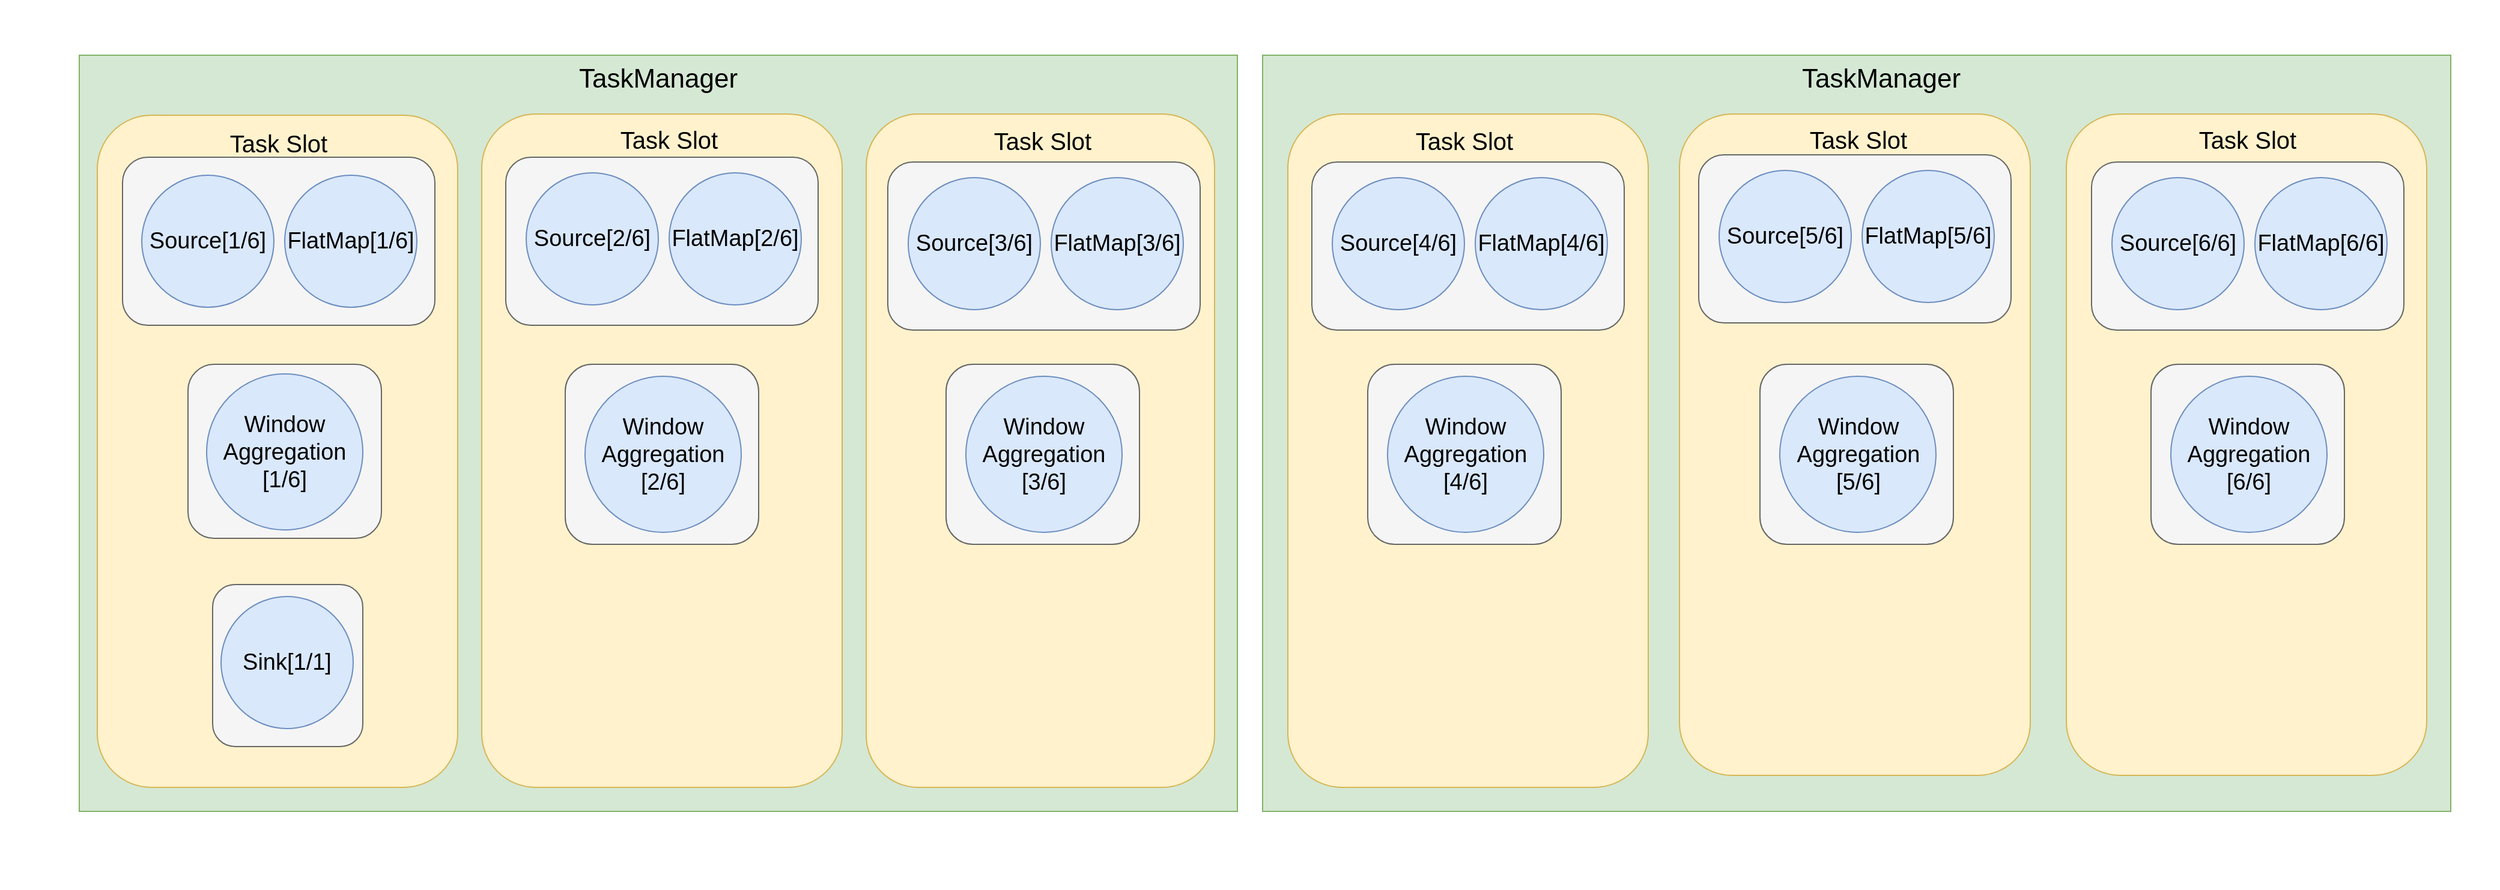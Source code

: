 <mxfile version="13.7.9" type="device"><diagram id="5zJAiliS5CEzdIEDwAXe" name="Page-1"><mxGraphModel dx="1555" dy="508" grid="1" gridSize="10" guides="1" tooltips="1" connect="1" arrows="1" fold="1" page="1" pageScale="1" pageWidth="827" pageHeight="1169" math="0" shadow="0"><root><mxCell id="0"/><mxCell id="1" parent="0"/><mxCell id="gzD2sUUcsNDaMbyyh-M0-24" value="" style="rounded=0;whiteSpace=wrap;html=1;strokeColor=none;fontSize=19;" parent="1" vertex="1"><mxGeometry x="-90" y="34.5" width="2080" height="740" as="geometry"/></mxCell><mxCell id="BoYbMluisrjI8c_uAZqt-21" value="" style="rounded=0;whiteSpace=wrap;html=1;fillColor=#d5e8d4;strokeColor=#82b366;fontSize=19;" parent="1" vertex="1"><mxGeometry x="961" y="80" width="989" height="630" as="geometry"/></mxCell><mxCell id="BoYbMluisrjI8c_uAZqt-18" value="" style="rounded=0;whiteSpace=wrap;html=1;fillColor=#d5e8d4;strokeColor=#82b366;fontSize=19;" parent="1" vertex="1"><mxGeometry x="-24" y="80" width="964" height="630" as="geometry"/></mxCell><mxCell id="BoYbMluisrjI8c_uAZqt-14" value="" style="rounded=1;whiteSpace=wrap;html=1;fillColor=#fff2cc;strokeColor=#d6b656;fontSize=19;" parent="1" vertex="1"><mxGeometry x="1308" y="129" width="292" height="551" as="geometry"/></mxCell><mxCell id="BoYbMluisrjI8c_uAZqt-12" value="" style="rounded=1;whiteSpace=wrap;html=1;fillColor=#fff2cc;strokeColor=#d6b656;fontSize=19;" parent="1" vertex="1"><mxGeometry x="982" y="129" width="300" height="561" as="geometry"/></mxCell><mxCell id="BoYbMluisrjI8c_uAZqt-7" value="" style="rounded=1;whiteSpace=wrap;html=1;fillColor=#fff2cc;strokeColor=#d6b656;fontSize=19;" parent="1" vertex="1"><mxGeometry x="631" y="129" width="290" height="561" as="geometry"/></mxCell><mxCell id="BoYbMluisrjI8c_uAZqt-5" value="" style="rounded=1;whiteSpace=wrap;html=1;fillColor=#fff2cc;strokeColor=#d6b656;fontSize=19;" parent="1" vertex="1"><mxGeometry x="311" y="129" width="300" height="561" as="geometry"/></mxCell><mxCell id="BoYbMluisrjI8c_uAZqt-2" value="" style="rounded=1;whiteSpace=wrap;html=1;fillColor=#fff2cc;strokeColor=#d6b656;fontSize=19;" parent="1" vertex="1"><mxGeometry x="-9" y="130" width="300" height="560" as="geometry"/></mxCell><mxCell id="GjaNo_1eTp9l8XHd6kkI-14" value="" style="rounded=1;whiteSpace=wrap;html=1;fillColor=#f5f5f5;strokeColor=#666666;fontColor=#333333;fontSize=19;" parent="1" vertex="1"><mxGeometry x="87" y="521" width="125" height="135" as="geometry"/></mxCell><mxCell id="GjaNo_1eTp9l8XHd6kkI-4" value="" style="rounded=1;whiteSpace=wrap;html=1;fillColor=#f5f5f5;strokeColor=#666666;fontColor=#333333;fontSize=19;" parent="1" vertex="1"><mxGeometry x="66.5" y="337.5" width="161" height="145" as="geometry"/></mxCell><mxCell id="GjaNo_1eTp9l8XHd6kkI-2" value="" style="rounded=1;whiteSpace=wrap;html=1;fillColor=#f5f5f5;strokeColor=#666666;fontColor=#333333;fontSize=19;" parent="1" vertex="1"><mxGeometry x="1002" y="169" width="260" height="140" as="geometry"/></mxCell><mxCell id="GjaNo_1eTp9l8XHd6kkI-1" value="" style="rounded=1;whiteSpace=wrap;html=1;fillColor=#f5f5f5;strokeColor=#666666;fontColor=#333333;fontSize=19;" parent="1" vertex="1"><mxGeometry x="12" y="165" width="260" height="140" as="geometry"/></mxCell><mxCell id="gzD2sUUcsNDaMbyyh-M0-3" value="&lt;font style=&quot;font-size: 19px;&quot;&gt;FlatMap[1/6]&lt;br style=&quot;font-size: 19px;&quot;&gt;&lt;/font&gt;" style="ellipse;whiteSpace=wrap;html=1;aspect=fixed;fillColor=#dae8fc;strokeColor=#6c8ebf;fontSize=19;" parent="1" vertex="1"><mxGeometry x="147" y="180" width="110" height="110" as="geometry"/></mxCell><mxCell id="gzD2sUUcsNDaMbyyh-M0-4" value="&lt;span style=&quot;font-size: 19px;&quot;&gt;Source[1/6]&lt;/span&gt;" style="ellipse;whiteSpace=wrap;html=1;aspect=fixed;fillColor=#dae8fc;strokeColor=#6c8ebf;fontSize=19;" parent="1" vertex="1"><mxGeometry x="28" y="180" width="110" height="110" as="geometry"/></mxCell><mxCell id="gzD2sUUcsNDaMbyyh-M0-5" value="&lt;span style=&quot;font-size: 19px;&quot;&gt;Window&lt;br style=&quot;font-size: 19px;&quot;&gt;Aggregation&lt;br style=&quot;font-size: 19px;&quot;&gt;[1/6]&lt;br style=&quot;font-size: 19px;&quot;&gt;&lt;/span&gt;" style="ellipse;whiteSpace=wrap;html=1;aspect=fixed;fillColor=#dae8fc;strokeColor=#6c8ebf;fontSize=19;" parent="1" vertex="1"><mxGeometry x="82" y="345.5" width="130" height="130" as="geometry"/></mxCell><mxCell id="gzD2sUUcsNDaMbyyh-M0-6" value="&lt;span style=&quot;font-size: 19px&quot;&gt;Sink[1/1]&lt;/span&gt;" style="ellipse;whiteSpace=wrap;html=1;aspect=fixed;fillColor=#dae8fc;strokeColor=#6c8ebf;fontSize=19;" parent="1" vertex="1"><mxGeometry x="94" y="531" width="110" height="110" as="geometry"/></mxCell><mxCell id="W7i3RdgXJPWMUKtWjuFt-1" value="&lt;span style=&quot;font-size: 19px;&quot;&gt;Source[4/6]&lt;/span&gt;" style="ellipse;whiteSpace=wrap;html=1;aspect=fixed;fillColor=#dae8fc;strokeColor=#6c8ebf;fontSize=19;" parent="1" vertex="1"><mxGeometry x="1019" y="182" width="110" height="110" as="geometry"/></mxCell><mxCell id="W7i3RdgXJPWMUKtWjuFt-7" value="&lt;span style=&quot;font-size: 19px; white-space: normal;&quot;&gt;FlatMap[4/6]&lt;/span&gt;" style="ellipse;whiteSpace=wrap;html=1;aspect=fixed;fillColor=#dae8fc;strokeColor=#6c8ebf;fontSize=19;" parent="1" vertex="1"><mxGeometry x="1138" y="182" width="110" height="110" as="geometry"/></mxCell><mxCell id="GjaNo_1eTp9l8XHd6kkI-5" value="" style="rounded=1;whiteSpace=wrap;html=1;fillColor=#f5f5f5;strokeColor=#666666;fontColor=#333333;fontSize=19;" parent="1" vertex="1"><mxGeometry x="1048.5" y="337.5" width="161" height="150" as="geometry"/></mxCell><mxCell id="W7i3RdgXJPWMUKtWjuFt-15" value="&lt;span style=&quot;font-size: 19px;&quot;&gt;Window&lt;/span&gt;&lt;br style=&quot;font-size: 19px;&quot;&gt;&lt;span style=&quot;font-size: 19px;&quot;&gt;Aggregation&lt;/span&gt;&lt;br style=&quot;font-size: 19px;&quot;&gt;&lt;span style=&quot;font-size: 19px;&quot;&gt;[4/6]&lt;/span&gt;&lt;span style=&quot;font-size: 19px;&quot;&gt;&lt;br style=&quot;font-size: 19px;&quot;&gt;&lt;/span&gt;" style="ellipse;whiteSpace=wrap;html=1;aspect=fixed;fillColor=#dae8fc;strokeColor=#6c8ebf;fontSize=19;" parent="1" vertex="1"><mxGeometry x="1065" y="347.5" width="130" height="130" as="geometry"/></mxCell><mxCell id="BoYbMluisrjI8c_uAZqt-3" value="&lt;font style=&quot;font-size: 20px;&quot;&gt;Task Slot&lt;/font&gt;" style="text;html=1;strokeColor=none;fillColor=none;align=center;verticalAlign=middle;whiteSpace=wrap;rounded=0;fontSize=20;" parent="1" vertex="1"><mxGeometry x="96.5" y="143" width="90" height="20" as="geometry"/></mxCell><mxCell id="BoYbMluisrjI8c_uAZqt-6" value="&lt;font style=&quot;font-size: 20px;&quot;&gt;Task Slot&lt;/font&gt;" style="text;html=1;strokeColor=none;fillColor=none;align=center;verticalAlign=middle;whiteSpace=wrap;rounded=0;fontSize=20;" parent="1" vertex="1"><mxGeometry x="421.5" y="140" width="90" height="20" as="geometry"/></mxCell><mxCell id="BoYbMluisrjI8c_uAZqt-8" value="&lt;font style=&quot;font-size: 20px;&quot;&gt;Task Slot&lt;/font&gt;" style="text;html=1;strokeColor=none;fillColor=none;align=center;verticalAlign=middle;whiteSpace=wrap;rounded=0;fontSize=20;" parent="1" vertex="1"><mxGeometry x="732.5" y="141" width="90" height="20" as="geometry"/></mxCell><mxCell id="BoYbMluisrjI8c_uAZqt-13" value="&lt;font style=&quot;font-size: 20px;&quot;&gt;Task Slot&lt;/font&gt;" style="text;html=1;strokeColor=none;fillColor=none;align=center;verticalAlign=middle;whiteSpace=wrap;rounded=0;fontSize=20;" parent="1" vertex="1"><mxGeometry x="1083.5" y="141" width="90" height="20" as="geometry"/></mxCell><mxCell id="BoYbMluisrjI8c_uAZqt-15" value="&lt;font style=&quot;font-size: 20px;&quot;&gt;Task Slot&lt;/font&gt;" style="text;html=1;strokeColor=none;fillColor=none;align=center;verticalAlign=middle;whiteSpace=wrap;rounded=0;fontSize=20;" parent="1" vertex="1"><mxGeometry x="1411.5" y="140" width="90" height="20" as="geometry"/></mxCell><mxCell id="BoYbMluisrjI8c_uAZqt-19" value="&lt;font style=&quot;font-size: 22px;&quot;&gt;TaskManager&lt;/font&gt;" style="text;html=1;strokeColor=none;fillColor=none;align=center;verticalAlign=middle;whiteSpace=wrap;rounded=0;fontSize=22;" parent="1" vertex="1"><mxGeometry x="438" y="90" width="40" height="20" as="geometry"/></mxCell><mxCell id="BoYbMluisrjI8c_uAZqt-22" value="" style="rounded=1;whiteSpace=wrap;html=1;fillColor=#fff2cc;strokeColor=#d6b656;fontSize=19;" parent="1" vertex="1"><mxGeometry x="1630" y="129" width="300" height="551" as="geometry"/></mxCell><mxCell id="BoYbMluisrjI8c_uAZqt-23" value="&lt;font style=&quot;font-size: 20px;&quot;&gt;Task Slot&lt;/font&gt;" style="text;html=1;strokeColor=none;fillColor=none;align=center;verticalAlign=middle;whiteSpace=wrap;rounded=0;fontSize=20;" parent="1" vertex="1"><mxGeometry x="1735.5" y="140" width="90" height="20" as="geometry"/></mxCell><mxCell id="BoYbMluisrjI8c_uAZqt-24" value="&lt;font style=&quot;font-size: 22px;&quot;&gt;TaskManager&lt;/font&gt;" style="text;html=1;strokeColor=none;fillColor=none;align=center;verticalAlign=middle;whiteSpace=wrap;rounded=0;fontSize=22;" parent="1" vertex="1"><mxGeometry x="1456" y="90" width="40" height="20" as="geometry"/></mxCell><mxCell id="HKowMkwaSZL3jwRUH9aE-1" value="" style="rounded=1;whiteSpace=wrap;html=1;fillColor=#f5f5f5;strokeColor=#666666;fontColor=#333333;fontSize=19;" parent="1" vertex="1"><mxGeometry x="331" y="165" width="260" height="140" as="geometry"/></mxCell><mxCell id="HKowMkwaSZL3jwRUH9aE-2" value="&lt;span style=&quot;font-size: 19px;&quot;&gt;Source[2/6]&lt;/span&gt;" style="ellipse;whiteSpace=wrap;html=1;aspect=fixed;fillColor=#dae8fc;strokeColor=#6c8ebf;fontSize=19;" parent="1" vertex="1"><mxGeometry x="348" y="178" width="110" height="110" as="geometry"/></mxCell><mxCell id="HKowMkwaSZL3jwRUH9aE-3" value="&lt;span style=&quot;font-size: 19px; white-space: normal;&quot;&gt;FlatMap[2/6]&lt;/span&gt;" style="ellipse;whiteSpace=wrap;html=1;aspect=fixed;fillColor=#dae8fc;strokeColor=#6c8ebf;fontSize=19;" parent="1" vertex="1"><mxGeometry x="467" y="178" width="110" height="110" as="geometry"/></mxCell><mxCell id="HKowMkwaSZL3jwRUH9aE-4" value="" style="rounded=1;whiteSpace=wrap;html=1;fillColor=#f5f5f5;strokeColor=#666666;fontColor=#333333;fontSize=19;" parent="1" vertex="1"><mxGeometry x="380.5" y="337.5" width="161" height="150" as="geometry"/></mxCell><mxCell id="HKowMkwaSZL3jwRUH9aE-5" value="&lt;span style=&quot;font-size: 19px;&quot;&gt;Window&lt;/span&gt;&lt;br style=&quot;font-size: 19px;&quot;&gt;&lt;span style=&quot;font-size: 19px;&quot;&gt;Aggregation&lt;/span&gt;&lt;br style=&quot;font-size: 19px;&quot;&gt;&lt;span style=&quot;font-size: 19px;&quot;&gt;[2/6]&lt;/span&gt;&lt;span style=&quot;font-size: 19px;&quot;&gt;&lt;br style=&quot;font-size: 19px;&quot;&gt;&lt;/span&gt;" style="ellipse;whiteSpace=wrap;html=1;aspect=fixed;fillColor=#dae8fc;strokeColor=#6c8ebf;fontSize=19;" parent="1" vertex="1"><mxGeometry x="397" y="347.5" width="130" height="130" as="geometry"/></mxCell><mxCell id="HKowMkwaSZL3jwRUH9aE-6" value="" style="rounded=1;whiteSpace=wrap;html=1;fillColor=#f5f5f5;strokeColor=#666666;fontColor=#333333;fontSize=19;" parent="1" vertex="1"><mxGeometry x="649" y="169" width="260" height="140" as="geometry"/></mxCell><mxCell id="HKowMkwaSZL3jwRUH9aE-7" value="&lt;span style=&quot;font-size: 19px;&quot;&gt;Source[3/6]&lt;/span&gt;" style="ellipse;whiteSpace=wrap;html=1;aspect=fixed;fillColor=#dae8fc;strokeColor=#6c8ebf;fontSize=19;" parent="1" vertex="1"><mxGeometry x="666" y="182" width="110" height="110" as="geometry"/></mxCell><mxCell id="HKowMkwaSZL3jwRUH9aE-8" value="&lt;span style=&quot;font-size: 19px; white-space: normal;&quot;&gt;FlatMap[3/6]&lt;/span&gt;" style="ellipse;whiteSpace=wrap;html=1;aspect=fixed;fillColor=#dae8fc;strokeColor=#6c8ebf;fontSize=19;" parent="1" vertex="1"><mxGeometry x="785" y="182" width="110" height="110" as="geometry"/></mxCell><mxCell id="HKowMkwaSZL3jwRUH9aE-9" value="" style="rounded=1;whiteSpace=wrap;html=1;fillColor=#f5f5f5;strokeColor=#666666;fontColor=#333333;fontSize=19;" parent="1" vertex="1"><mxGeometry x="697.5" y="337.5" width="161" height="150" as="geometry"/></mxCell><mxCell id="HKowMkwaSZL3jwRUH9aE-10" value="&lt;span style=&quot;font-size: 19px;&quot;&gt;Window&lt;/span&gt;&lt;br style=&quot;font-size: 19px;&quot;&gt;&lt;span style=&quot;font-size: 19px;&quot;&gt;Aggregation&lt;/span&gt;&lt;br style=&quot;font-size: 19px;&quot;&gt;&lt;span style=&quot;font-size: 19px;&quot;&gt;[3/6]&lt;/span&gt;&lt;span style=&quot;font-size: 19px;&quot;&gt;&lt;br style=&quot;font-size: 19px;&quot;&gt;&lt;/span&gt;" style="ellipse;whiteSpace=wrap;html=1;aspect=fixed;fillColor=#dae8fc;strokeColor=#6c8ebf;fontSize=19;" parent="1" vertex="1"><mxGeometry x="714" y="347.5" width="130" height="130" as="geometry"/></mxCell><mxCell id="HKowMkwaSZL3jwRUH9aE-12" value="" style="rounded=1;whiteSpace=wrap;html=1;fillColor=#f5f5f5;strokeColor=#666666;fontColor=#333333;fontSize=19;" parent="1" vertex="1"><mxGeometry x="1324" y="163" width="260" height="140" as="geometry"/></mxCell><mxCell id="HKowMkwaSZL3jwRUH9aE-13" value="&lt;span style=&quot;font-size: 19px;&quot;&gt;Source[5/6]&lt;/span&gt;" style="ellipse;whiteSpace=wrap;html=1;aspect=fixed;fillColor=#dae8fc;strokeColor=#6c8ebf;fontSize=19;" parent="1" vertex="1"><mxGeometry x="1341" y="176" width="110" height="110" as="geometry"/></mxCell><mxCell id="HKowMkwaSZL3jwRUH9aE-14" value="&lt;span style=&quot;font-size: 19px;&quot;&gt;FlatMap[5/6]&lt;/span&gt;" style="ellipse;whiteSpace=wrap;html=1;aspect=fixed;fillColor=#dae8fc;strokeColor=#6c8ebf;fontSize=19;" parent="1" vertex="1"><mxGeometry x="1460" y="176" width="110" height="110" as="geometry"/></mxCell><mxCell id="HKowMkwaSZL3jwRUH9aE-15" value="" style="rounded=1;whiteSpace=wrap;html=1;fillColor=#f5f5f5;strokeColor=#666666;fontColor=#333333;fontSize=19;" parent="1" vertex="1"><mxGeometry x="1651" y="169" width="260" height="140" as="geometry"/></mxCell><mxCell id="HKowMkwaSZL3jwRUH9aE-16" value="&lt;span style=&quot;font-size: 19px;&quot;&gt;Source[6/6]&lt;/span&gt;" style="ellipse;whiteSpace=wrap;html=1;aspect=fixed;fillColor=#dae8fc;strokeColor=#6c8ebf;fontSize=19;" parent="1" vertex="1"><mxGeometry x="1668" y="182" width="110" height="110" as="geometry"/></mxCell><mxCell id="HKowMkwaSZL3jwRUH9aE-17" value="&lt;span style=&quot;font-size: 19px; white-space: normal;&quot;&gt;FlatMap[6/6]&lt;/span&gt;" style="ellipse;whiteSpace=wrap;html=1;aspect=fixed;fillColor=#dae8fc;strokeColor=#6c8ebf;fontSize=19;" parent="1" vertex="1"><mxGeometry x="1787" y="182" width="110" height="110" as="geometry"/></mxCell><mxCell id="HKowMkwaSZL3jwRUH9aE-18" value="" style="rounded=1;whiteSpace=wrap;html=1;fillColor=#f5f5f5;strokeColor=#666666;fontColor=#333333;fontSize=19;" parent="1" vertex="1"><mxGeometry x="1375" y="337.5" width="161" height="150" as="geometry"/></mxCell><mxCell id="HKowMkwaSZL3jwRUH9aE-19" value="&lt;span style=&quot;font-size: 19px;&quot;&gt;Window&lt;/span&gt;&lt;br style=&quot;font-size: 19px;&quot;&gt;&lt;span style=&quot;font-size: 19px;&quot;&gt;Aggregation&lt;/span&gt;&lt;br style=&quot;font-size: 19px;&quot;&gt;&lt;span style=&quot;font-size: 19px;&quot;&gt;[5/6]&lt;/span&gt;&lt;span style=&quot;font-size: 19px;&quot;&gt;&lt;br style=&quot;font-size: 19px;&quot;&gt;&lt;/span&gt;" style="ellipse;whiteSpace=wrap;html=1;aspect=fixed;fillColor=#dae8fc;strokeColor=#6c8ebf;fontSize=19;" parent="1" vertex="1"><mxGeometry x="1391.5" y="347.5" width="130" height="130" as="geometry"/></mxCell><mxCell id="HKowMkwaSZL3jwRUH9aE-20" value="" style="rounded=1;whiteSpace=wrap;html=1;fillColor=#f5f5f5;strokeColor=#666666;fontColor=#333333;fontSize=19;" parent="1" vertex="1"><mxGeometry x="1700.5" y="337.5" width="161" height="150" as="geometry"/></mxCell><mxCell id="HKowMkwaSZL3jwRUH9aE-21" value="Window&lt;br&gt;Aggregation&lt;br&gt;[6/6]&lt;span style=&quot;font-size: 19px&quot;&gt;&lt;br style=&quot;font-size: 19px&quot;&gt;&lt;/span&gt;" style="ellipse;whiteSpace=wrap;html=1;aspect=fixed;fillColor=#dae8fc;strokeColor=#6c8ebf;fontSize=19;" parent="1" vertex="1"><mxGeometry x="1717" y="347.5" width="130" height="130" as="geometry"/></mxCell></root></mxGraphModel></diagram></mxfile>